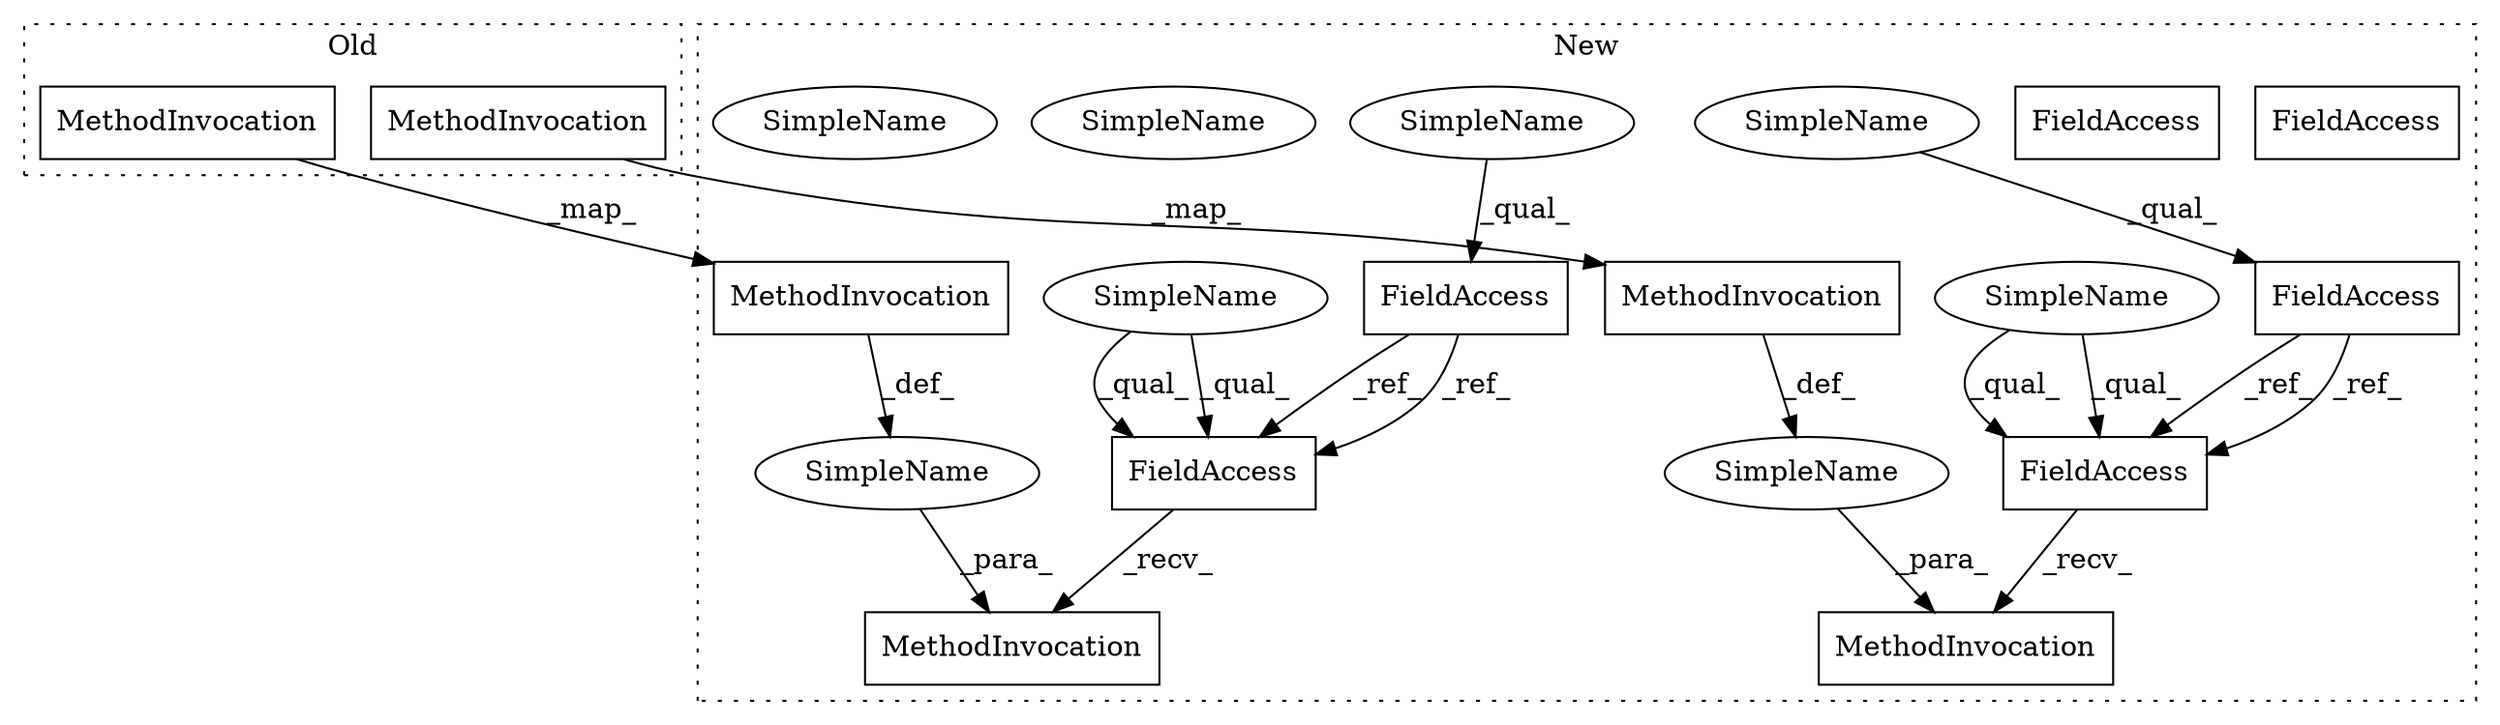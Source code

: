 digraph G {
subgraph cluster0 {
9 [label="MethodInvocation" a="32" s="2029,2092" l="17,1" shape="box"];
11 [label="MethodInvocation" a="32" s="2499,2545" l="17,1" shape="box"];
label = "Old";
style="dotted";
}
subgraph cluster1 {
1 [label="FieldAccess" a="22" s="2560" l="15" shape="box"];
2 [label="FieldAccess" a="22" s="2560" l="15" shape="box"];
3 [label="FieldAccess" a="22" s="2056" l="15" shape="box"];
4 [label="FieldAccess" a="22" s="2418" l="15" shape="box"];
5 [label="FieldAccess" a="22" s="2013" l="15" shape="box"];
6 [label="FieldAccess" a="22" s="2056" l="15" shape="box"];
7 [label="MethodInvocation" a="32" s="2079,2142" l="17,1" shape="box"];
8 [label="MethodInvocation" a="32" s="2072,2143" l="7,1" shape="box"];
10 [label="MethodInvocation" a="32" s="2583,2629" l="17,1" shape="box"];
12 [label="MethodInvocation" a="32" s="2576,2630" l="7,1" shape="box"];
13 [label="SimpleName" a="42" s="2418" l="4" shape="ellipse"];
14 [label="SimpleName" a="42" s="2056" l="4" shape="ellipse"];
15 [label="SimpleName" a="42" s="" l="" shape="ellipse"];
16 [label="SimpleName" a="42" s="2013" l="4" shape="ellipse"];
17 [label="SimpleName" a="42" s="2013" l="4" shape="ellipse"];
18 [label="SimpleName" a="42" s="" l="" shape="ellipse"];
19 [label="SimpleName" a="42" s="2056" l="4" shape="ellipse"];
20 [label="SimpleName" a="42" s="2560" l="4" shape="ellipse"];
label = "New";
style="dotted";
}
2 -> 12 [label="_recv_"];
4 -> 2 [label="_ref_"];
4 -> 2 [label="_ref_"];
5 -> 6 [label="_ref_"];
5 -> 6 [label="_ref_"];
6 -> 8 [label="_recv_"];
7 -> 15 [label="_def_"];
9 -> 7 [label="_map_"];
10 -> 18 [label="_def_"];
11 -> 10 [label="_map_"];
13 -> 4 [label="_qual_"];
14 -> 6 [label="_qual_"];
14 -> 6 [label="_qual_"];
15 -> 8 [label="_para_"];
16 -> 5 [label="_qual_"];
18 -> 12 [label="_para_"];
20 -> 2 [label="_qual_"];
20 -> 2 [label="_qual_"];
}